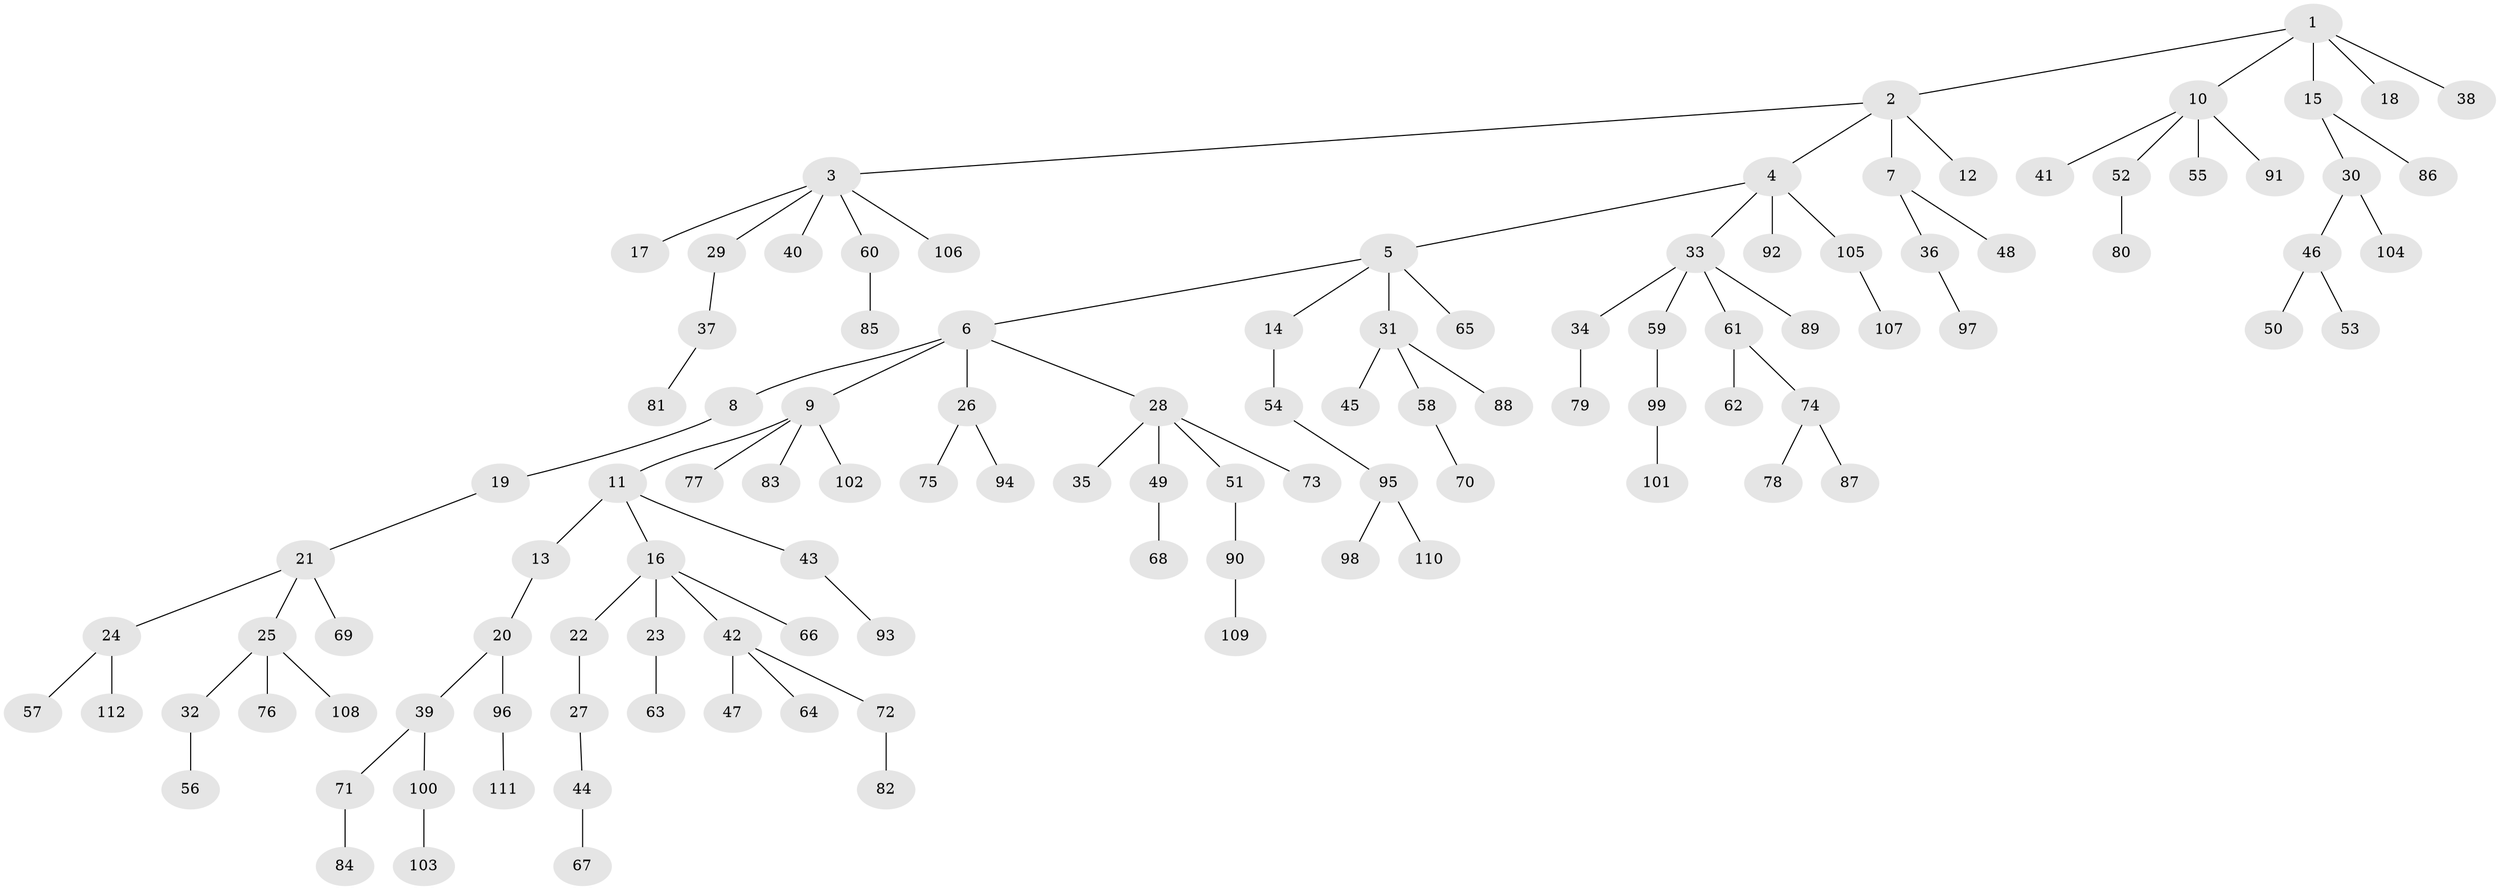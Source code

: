 // Generated by graph-tools (version 1.1) at 2025/02/03/09/25 03:02:28]
// undirected, 112 vertices, 111 edges
graph export_dot {
graph [start="1"]
  node [color=gray90,style=filled];
  1;
  2;
  3;
  4;
  5;
  6;
  7;
  8;
  9;
  10;
  11;
  12;
  13;
  14;
  15;
  16;
  17;
  18;
  19;
  20;
  21;
  22;
  23;
  24;
  25;
  26;
  27;
  28;
  29;
  30;
  31;
  32;
  33;
  34;
  35;
  36;
  37;
  38;
  39;
  40;
  41;
  42;
  43;
  44;
  45;
  46;
  47;
  48;
  49;
  50;
  51;
  52;
  53;
  54;
  55;
  56;
  57;
  58;
  59;
  60;
  61;
  62;
  63;
  64;
  65;
  66;
  67;
  68;
  69;
  70;
  71;
  72;
  73;
  74;
  75;
  76;
  77;
  78;
  79;
  80;
  81;
  82;
  83;
  84;
  85;
  86;
  87;
  88;
  89;
  90;
  91;
  92;
  93;
  94;
  95;
  96;
  97;
  98;
  99;
  100;
  101;
  102;
  103;
  104;
  105;
  106;
  107;
  108;
  109;
  110;
  111;
  112;
  1 -- 2;
  1 -- 10;
  1 -- 15;
  1 -- 18;
  1 -- 38;
  2 -- 3;
  2 -- 4;
  2 -- 7;
  2 -- 12;
  3 -- 17;
  3 -- 29;
  3 -- 40;
  3 -- 60;
  3 -- 106;
  4 -- 5;
  4 -- 33;
  4 -- 92;
  4 -- 105;
  5 -- 6;
  5 -- 14;
  5 -- 31;
  5 -- 65;
  6 -- 8;
  6 -- 9;
  6 -- 26;
  6 -- 28;
  7 -- 36;
  7 -- 48;
  8 -- 19;
  9 -- 11;
  9 -- 77;
  9 -- 83;
  9 -- 102;
  10 -- 41;
  10 -- 52;
  10 -- 55;
  10 -- 91;
  11 -- 13;
  11 -- 16;
  11 -- 43;
  13 -- 20;
  14 -- 54;
  15 -- 30;
  15 -- 86;
  16 -- 22;
  16 -- 23;
  16 -- 42;
  16 -- 66;
  19 -- 21;
  20 -- 39;
  20 -- 96;
  21 -- 24;
  21 -- 25;
  21 -- 69;
  22 -- 27;
  23 -- 63;
  24 -- 57;
  24 -- 112;
  25 -- 32;
  25 -- 76;
  25 -- 108;
  26 -- 75;
  26 -- 94;
  27 -- 44;
  28 -- 35;
  28 -- 49;
  28 -- 51;
  28 -- 73;
  29 -- 37;
  30 -- 46;
  30 -- 104;
  31 -- 45;
  31 -- 58;
  31 -- 88;
  32 -- 56;
  33 -- 34;
  33 -- 59;
  33 -- 61;
  33 -- 89;
  34 -- 79;
  36 -- 97;
  37 -- 81;
  39 -- 71;
  39 -- 100;
  42 -- 47;
  42 -- 64;
  42 -- 72;
  43 -- 93;
  44 -- 67;
  46 -- 50;
  46 -- 53;
  49 -- 68;
  51 -- 90;
  52 -- 80;
  54 -- 95;
  58 -- 70;
  59 -- 99;
  60 -- 85;
  61 -- 62;
  61 -- 74;
  71 -- 84;
  72 -- 82;
  74 -- 78;
  74 -- 87;
  90 -- 109;
  95 -- 98;
  95 -- 110;
  96 -- 111;
  99 -- 101;
  100 -- 103;
  105 -- 107;
}
